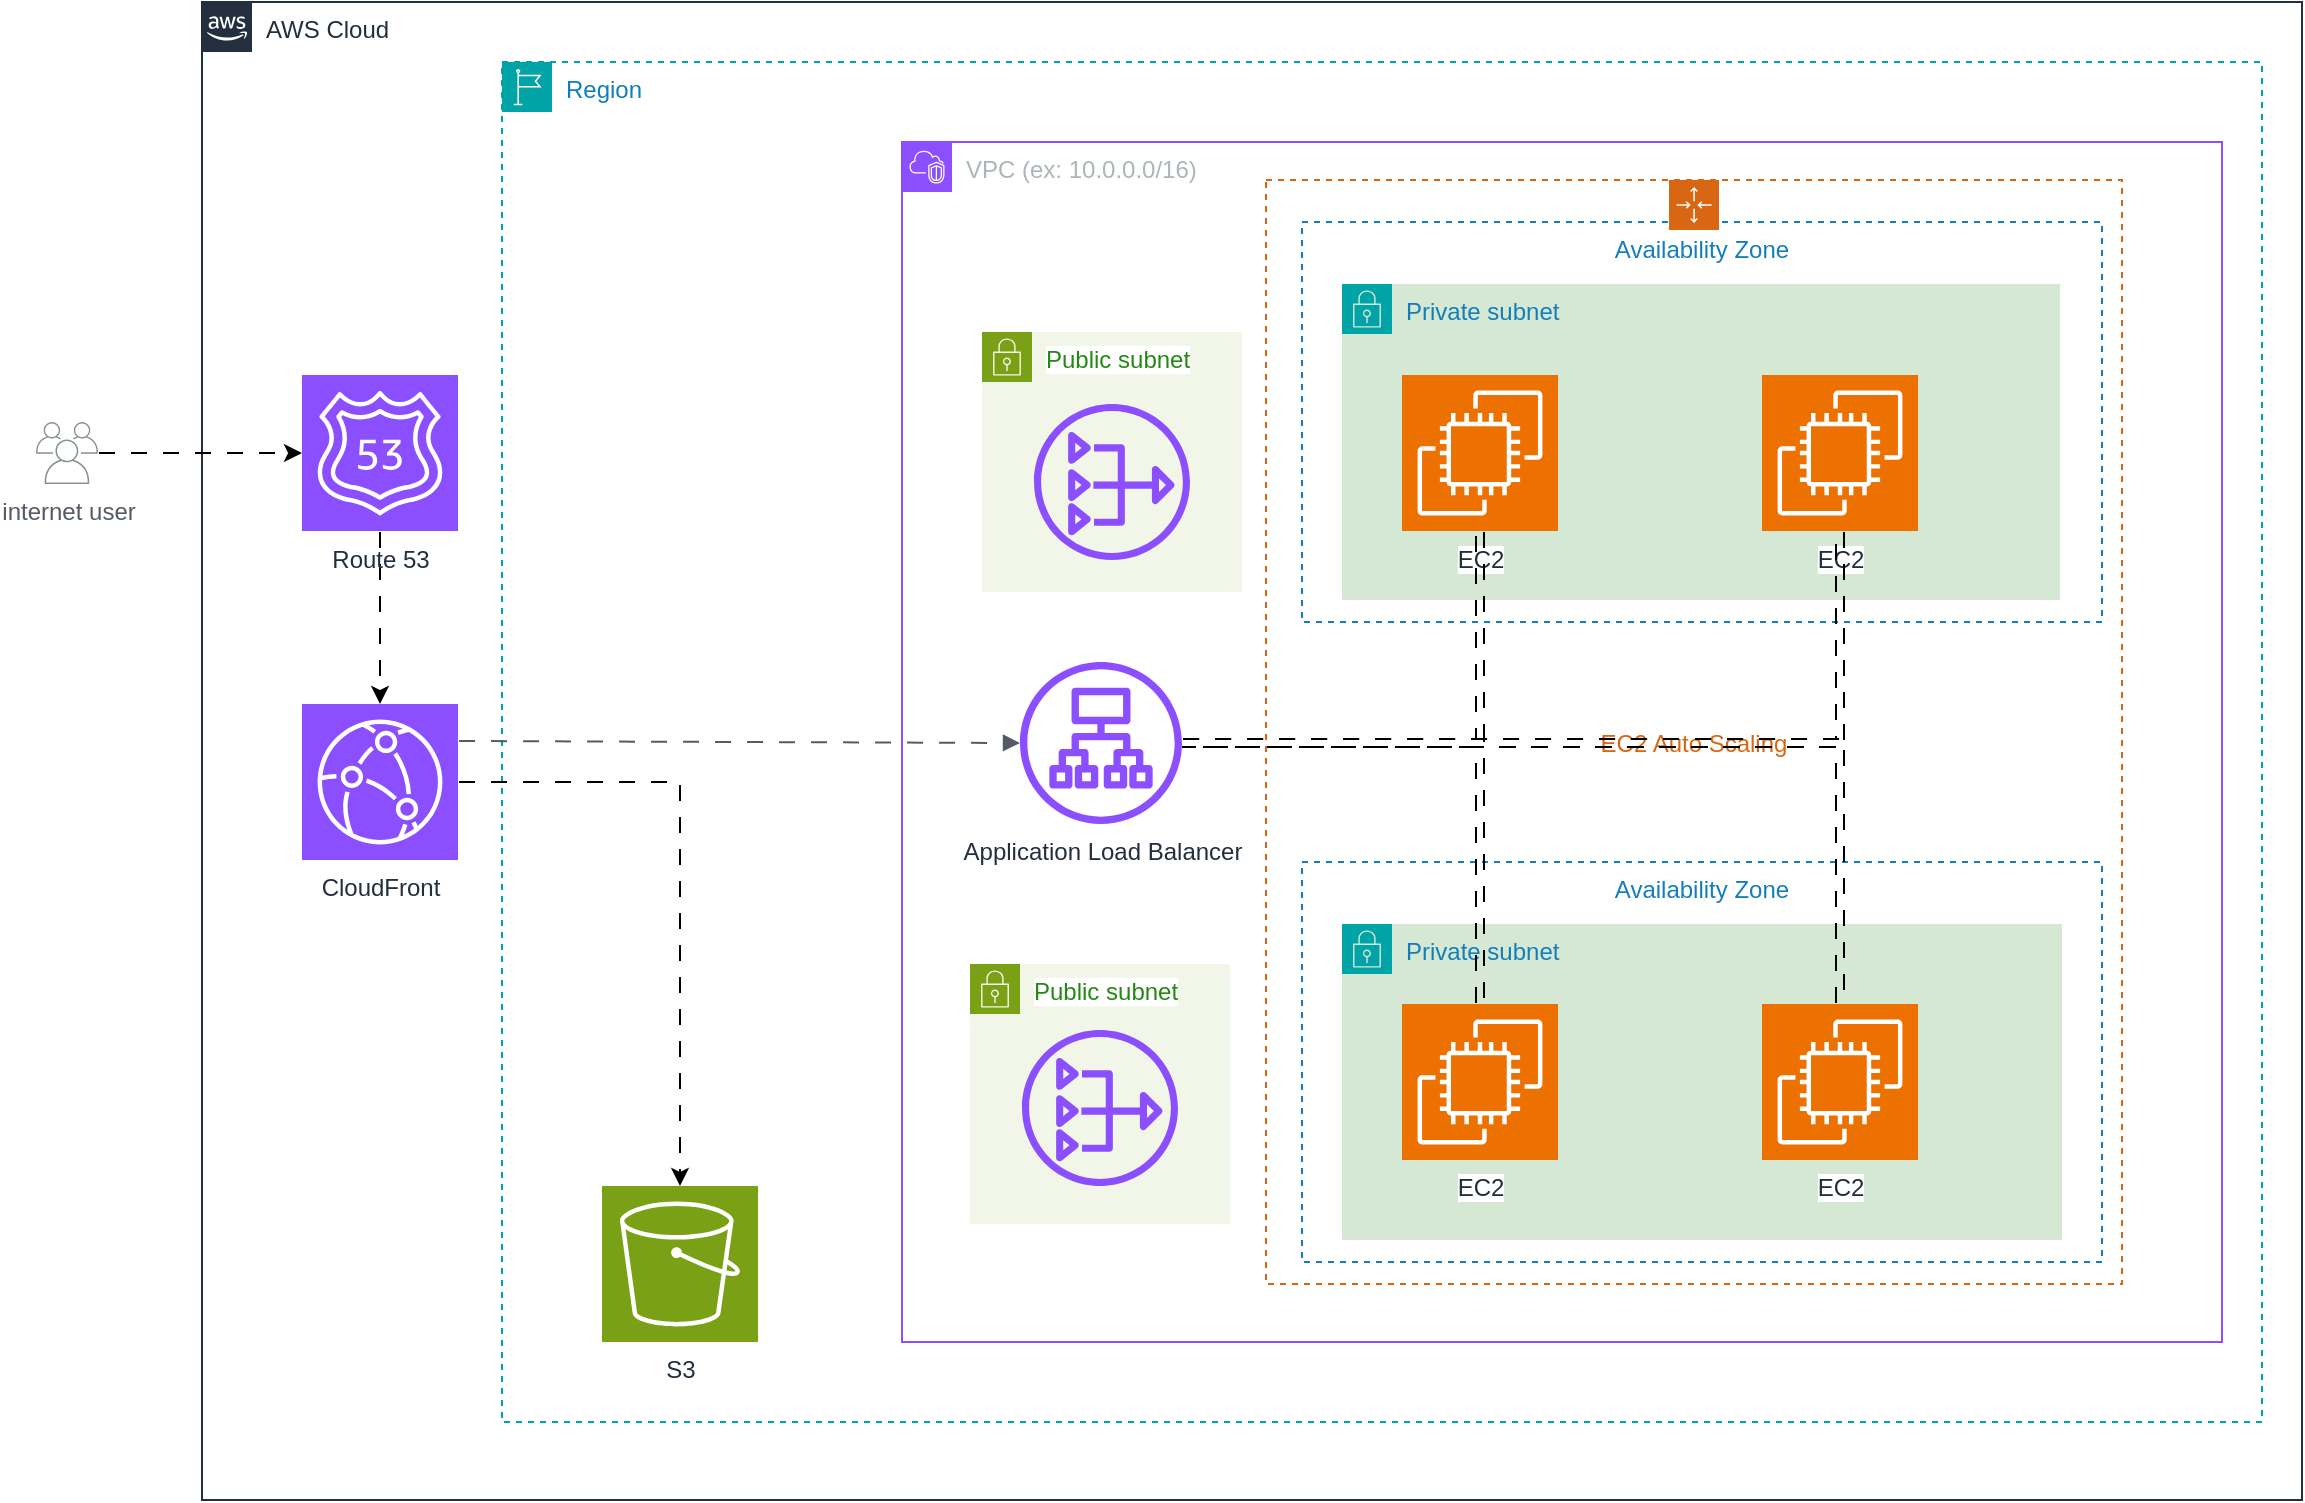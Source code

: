 <mxfile version="24.5.3" type="github">
  <diagram name="Arquitetura Tradicional (EC2)" id="drdCb34tJG41Dbc3Mt65">
    <mxGraphModel dx="2087" dy="632" grid="0" gridSize="10" guides="1" tooltips="1" connect="1" arrows="1" fold="1" page="0" pageScale="1" pageWidth="1169" pageHeight="827" background="#ffffff" math="0" shadow="0">
      <root>
        <mxCell id="0" />
        <mxCell id="1" parent="0" />
        <mxCell id="U5gBt3rsfyZc2lOhjsrW-2" value="AWS Cloud" style="points=[[0,0],[0.25,0],[0.5,0],[0.75,0],[1,0],[1,0.25],[1,0.5],[1,0.75],[1,1],[0.75,1],[0.5,1],[0.25,1],[0,1],[0,0.75],[0,0.5],[0,0.25]];outlineConnect=0;gradientColor=none;html=1;whiteSpace=wrap;fontSize=12;fontStyle=0;container=1;pointerEvents=0;collapsible=0;recursiveResize=0;shape=mxgraph.aws4.group;grIcon=mxgraph.aws4.group_aws_cloud_alt;strokeColor=#232F3E;fillColor=none;verticalAlign=top;align=left;spacingLeft=30;fontColor=#232F3E;dashed=0;labelBackgroundColor=default;" vertex="1" parent="1">
          <mxGeometry x="60" y="39" width="1050" height="749" as="geometry" />
        </mxCell>
        <mxCell id="U5gBt3rsfyZc2lOhjsrW-3" value="Region" style="points=[[0,0],[0.25,0],[0.5,0],[0.75,0],[1,0],[1,0.25],[1,0.5],[1,0.75],[1,1],[0.75,1],[0.5,1],[0.25,1],[0,1],[0,0.75],[0,0.5],[0,0.25]];outlineConnect=0;gradientColor=none;html=1;whiteSpace=wrap;fontSize=12;fontStyle=0;container=1;pointerEvents=0;collapsible=0;recursiveResize=0;shape=mxgraph.aws4.group;grIcon=mxgraph.aws4.group_region;strokeColor=#00A4A6;fillColor=none;verticalAlign=top;align=left;spacingLeft=30;fontColor=#147EBA;dashed=1;" vertex="1" parent="U5gBt3rsfyZc2lOhjsrW-2">
          <mxGeometry x="150" y="30" width="880" height="680" as="geometry" />
        </mxCell>
        <mxCell id="U5gBt3rsfyZc2lOhjsrW-4" value="VPC (ex: 10.0.0.0/16)" style="points=[[0,0],[0.25,0],[0.5,0],[0.75,0],[1,0],[1,0.25],[1,0.5],[1,0.75],[1,1],[0.75,1],[0.5,1],[0.25,1],[0,1],[0,0.75],[0,0.5],[0,0.25]];outlineConnect=0;gradientColor=none;html=1;whiteSpace=wrap;fontSize=12;fontStyle=0;container=1;pointerEvents=0;collapsible=0;recursiveResize=0;shape=mxgraph.aws4.group;grIcon=mxgraph.aws4.group_vpc2;strokeColor=#8C4FFF;fillColor=none;verticalAlign=top;align=left;spacingLeft=30;fontColor=#AAB7B8;dashed=0;" vertex="1" parent="U5gBt3rsfyZc2lOhjsrW-3">
          <mxGeometry x="200" y="40" width="660" height="600" as="geometry" />
        </mxCell>
        <mxCell id="U5gBt3rsfyZc2lOhjsrW-7" value="Availability Zone" style="fillColor=none;strokeColor=#147EBA;dashed=1;verticalAlign=top;fontStyle=0;fontColor=#147EBA;whiteSpace=wrap;html=1;" vertex="1" parent="U5gBt3rsfyZc2lOhjsrW-4">
          <mxGeometry x="200" y="360" width="400" height="200" as="geometry" />
        </mxCell>
        <mxCell id="U5gBt3rsfyZc2lOhjsrW-6" value="Availability Zone" style="fillColor=none;strokeColor=#147EBA;dashed=1;verticalAlign=top;fontStyle=0;fontColor=#147EBA;whiteSpace=wrap;html=1;" vertex="1" parent="U5gBt3rsfyZc2lOhjsrW-4">
          <mxGeometry x="200" y="40" width="400" height="200" as="geometry" />
        </mxCell>
        <mxCell id="U5gBt3rsfyZc2lOhjsrW-20" value="&lt;span style=&quot;background-color: rgb(213, 232, 212);&quot;&gt;Private subnet&lt;/span&gt;" style="points=[[0,0],[0.25,0],[0.5,0],[0.75,0],[1,0],[1,0.25],[1,0.5],[1,0.75],[1,1],[0.75,1],[0.5,1],[0.25,1],[0,1],[0,0.75],[0,0.5],[0,0.25]];outlineConnect=0;gradientColor=none;html=1;whiteSpace=wrap;fontSize=12;fontStyle=0;container=1;pointerEvents=0;collapsible=0;recursiveResize=0;shape=mxgraph.aws4.group;grIcon=mxgraph.aws4.group_security_group;grStroke=0;strokeColor=#00A4A6;fillColor=#D5E8D4;verticalAlign=top;align=left;spacingLeft=30;fontColor=#147EBA;dashed=0;fontFamily=Helvetica;labelBackgroundColor=default;fillStyle=auto;" vertex="1" parent="U5gBt3rsfyZc2lOhjsrW-4">
          <mxGeometry x="220" y="71" width="359" height="158" as="geometry" />
        </mxCell>
        <mxCell id="U5gBt3rsfyZc2lOhjsrW-28" value="EC2" style="sketch=0;points=[[0,0,0],[0.25,0,0],[0.5,0,0],[0.75,0,0],[1,0,0],[0,1,0],[0.25,1,0],[0.5,1,0],[0.75,1,0],[1,1,0],[0,0.25,0],[0,0.5,0],[0,0.75,0],[1,0.25,0],[1,0.5,0],[1,0.75,0]];outlineConnect=0;fontColor=#232F3E;fillColor=#ED7100;strokeColor=#ffffff;dashed=0;verticalLabelPosition=bottom;verticalAlign=top;align=center;html=1;fontSize=12;fontStyle=0;aspect=fixed;shape=mxgraph.aws4.resourceIcon;resIcon=mxgraph.aws4.ec2;fontFamily=Helvetica;labelBackgroundColor=default;" vertex="1" parent="U5gBt3rsfyZc2lOhjsrW-20">
          <mxGeometry x="210" y="45.5" width="78" height="78" as="geometry" />
        </mxCell>
        <mxCell id="U5gBt3rsfyZc2lOhjsrW-27" value="EC2" style="sketch=0;points=[[0,0,0],[0.25,0,0],[0.5,0,0],[0.75,0,0],[1,0,0],[0,1,0],[0.25,1,0],[0.5,1,0],[0.75,1,0],[1,1,0],[0,0.25,0],[0,0.5,0],[0,0.75,0],[1,0.25,0],[1,0.5,0],[1,0.75,0]];outlineConnect=0;fontColor=#232F3E;fillColor=#ED7100;strokeColor=#ffffff;dashed=0;verticalLabelPosition=bottom;verticalAlign=top;align=center;html=1;fontSize=12;fontStyle=0;aspect=fixed;shape=mxgraph.aws4.resourceIcon;resIcon=mxgraph.aws4.ec2;fontFamily=Helvetica;labelBackgroundColor=default;" vertex="1" parent="U5gBt3rsfyZc2lOhjsrW-20">
          <mxGeometry x="30" y="45.5" width="78" height="78" as="geometry" />
        </mxCell>
        <mxCell id="U5gBt3rsfyZc2lOhjsrW-40" value="EC2 Auto Scaling&lt;br&gt;&lt;br&gt;" style="points=[[0,0],[0.25,0],[0.5,0],[0.75,0],[1,0],[1,0.25],[1,0.5],[1,0.75],[1,1],[0.75,1],[0.5,1],[0.25,1],[0,1],[0,0.75],[0,0.5],[0,0.25]];outlineConnect=0;gradientColor=none;whiteSpace=wrap;fontSize=12;fontStyle=0;container=1;pointerEvents=0;collapsible=0;recursiveResize=0;shape=mxgraph.aws4.groupCenter;grIcon=mxgraph.aws4.group_auto_scaling_group;grStroke=1;strokeColor=#D86613;fillColor=none;verticalAlign=middle;align=center;fontColor=#D86613;dashed=1;spacingTop=25;fontFamily=Helvetica;labelBackgroundColor=default;labelPosition=center;verticalLabelPosition=middle;textShadow=0;html=1;" vertex="1" parent="U5gBt3rsfyZc2lOhjsrW-20">
          <mxGeometry x="-38" y="-52" width="428" height="552" as="geometry" />
        </mxCell>
        <mxCell id="U5gBt3rsfyZc2lOhjsrW-36" style="edgeStyle=orthogonalEdgeStyle;rounded=0;orthogonalLoop=1;jettySize=auto;html=1;strokeColor=default;align=center;verticalAlign=middle;fontFamily=Helvetica;fontSize=11;fontColor=default;labelBackgroundColor=default;endArrow=classic;flowAnimation=1;shape=link;" edge="1" parent="U5gBt3rsfyZc2lOhjsrW-4" source="U5gBt3rsfyZc2lOhjsrW-18" target="U5gBt3rsfyZc2lOhjsrW-27">
          <mxGeometry relative="1" as="geometry" />
        </mxCell>
        <mxCell id="U5gBt3rsfyZc2lOhjsrW-39" style="edgeStyle=orthogonalEdgeStyle;rounded=0;orthogonalLoop=1;jettySize=auto;html=1;strokeColor=default;align=center;verticalAlign=middle;fontFamily=Helvetica;fontSize=11;fontColor=default;labelBackgroundColor=default;endArrow=classic;flowAnimation=1;shape=link;" edge="1" parent="U5gBt3rsfyZc2lOhjsrW-4" source="U5gBt3rsfyZc2lOhjsrW-18" target="U5gBt3rsfyZc2lOhjsrW-28">
          <mxGeometry relative="1" as="geometry" />
        </mxCell>
        <mxCell id="U5gBt3rsfyZc2lOhjsrW-18" value="Application Load Balancer" style="sketch=0;outlineConnect=0;fontColor=#232F3E;gradientColor=none;fillColor=#8C4FFF;strokeColor=none;dashed=0;verticalLabelPosition=bottom;verticalAlign=top;align=center;html=1;fontSize=12;fontStyle=0;aspect=fixed;pointerEvents=1;shape=mxgraph.aws4.application_load_balancer;fontFamily=Helvetica;labelBackgroundColor=default;" vertex="1" parent="U5gBt3rsfyZc2lOhjsrW-4">
          <mxGeometry x="59" y="260" width="81" height="81" as="geometry" />
        </mxCell>
        <mxCell id="U5gBt3rsfyZc2lOhjsrW-24" value="&lt;span style=&quot;background-color: rgb(213, 232, 212);&quot;&gt;Private subnet&lt;/span&gt;" style="points=[[0,0],[0.25,0],[0.5,0],[0.75,0],[1,0],[1,0.25],[1,0.5],[1,0.75],[1,1],[0.75,1],[0.5,1],[0.25,1],[0,1],[0,0.75],[0,0.5],[0,0.25]];outlineConnect=0;gradientColor=none;html=1;whiteSpace=wrap;fontSize=12;fontStyle=0;container=1;pointerEvents=0;collapsible=0;recursiveResize=0;shape=mxgraph.aws4.group;grIcon=mxgraph.aws4.group_security_group;grStroke=0;strokeColor=#00A4A6;fillColor=#D5E8D4;verticalAlign=top;align=left;spacingLeft=30;fontColor=#147EBA;dashed=0;fontFamily=Helvetica;labelBackgroundColor=default;" vertex="1" parent="U5gBt3rsfyZc2lOhjsrW-4">
          <mxGeometry x="220" y="391" width="360" height="158" as="geometry" />
        </mxCell>
        <mxCell id="U5gBt3rsfyZc2lOhjsrW-25" value="EC2" style="sketch=0;points=[[0,0,0],[0.25,0,0],[0.5,0,0],[0.75,0,0],[1,0,0],[0,1,0],[0.25,1,0],[0.5,1,0],[0.75,1,0],[1,1,0],[0,0.25,0],[0,0.5,0],[0,0.75,0],[1,0.25,0],[1,0.5,0],[1,0.75,0]];outlineConnect=0;fontColor=#232F3E;fillColor=#ED7100;strokeColor=#ffffff;dashed=0;verticalLabelPosition=bottom;verticalAlign=top;align=center;html=1;fontSize=12;fontStyle=0;aspect=fixed;shape=mxgraph.aws4.resourceIcon;resIcon=mxgraph.aws4.ec2;fontFamily=Helvetica;labelBackgroundColor=default;" vertex="1" parent="U5gBt3rsfyZc2lOhjsrW-24">
          <mxGeometry x="30" y="40" width="78" height="78" as="geometry" />
        </mxCell>
        <mxCell id="U5gBt3rsfyZc2lOhjsrW-26" value="EC2" style="sketch=0;points=[[0,0,0],[0.25,0,0],[0.5,0,0],[0.75,0,0],[1,0,0],[0,1,0],[0.25,1,0],[0.5,1,0],[0.75,1,0],[1,1,0],[0,0.25,0],[0,0.5,0],[0,0.75,0],[1,0.25,0],[1,0.5,0],[1,0.75,0]];outlineConnect=0;fontColor=#232F3E;fillColor=#ED7100;strokeColor=#ffffff;dashed=0;verticalLabelPosition=bottom;verticalAlign=top;align=center;html=1;fontSize=12;fontStyle=0;aspect=fixed;shape=mxgraph.aws4.resourceIcon;resIcon=mxgraph.aws4.ec2;fontFamily=Helvetica;labelBackgroundColor=default;" vertex="1" parent="U5gBt3rsfyZc2lOhjsrW-24">
          <mxGeometry x="210" y="40" width="78" height="78" as="geometry" />
        </mxCell>
        <mxCell id="U5gBt3rsfyZc2lOhjsrW-31" value="Public subnet" style="points=[[0,0],[0.25,0],[0.5,0],[0.75,0],[1,0],[1,0.25],[1,0.5],[1,0.75],[1,1],[0.75,1],[0.5,1],[0.25,1],[0,1],[0,0.75],[0,0.5],[0,0.25]];outlineConnect=0;gradientColor=none;html=1;whiteSpace=wrap;fontSize=12;fontStyle=0;container=1;pointerEvents=0;collapsible=0;recursiveResize=0;shape=mxgraph.aws4.group;grIcon=mxgraph.aws4.group_security_group;grStroke=0;strokeColor=#7AA116;fillColor=#F2F6E8;verticalAlign=top;align=left;spacingLeft=30;fontColor=#248814;dashed=0;fontFamily=Helvetica;labelBackgroundColor=default;" vertex="1" parent="U5gBt3rsfyZc2lOhjsrW-4">
          <mxGeometry x="34" y="411" width="130" height="130" as="geometry" />
        </mxCell>
        <mxCell id="U5gBt3rsfyZc2lOhjsrW-34" value="" style="sketch=0;outlineConnect=0;fontColor=#232F3E;gradientColor=none;fillColor=#8C4FFF;strokeColor=none;dashed=0;verticalLabelPosition=bottom;verticalAlign=top;align=center;html=1;fontSize=12;fontStyle=0;aspect=fixed;pointerEvents=1;shape=mxgraph.aws4.nat_gateway;fontFamily=Helvetica;labelBackgroundColor=default;" vertex="1" parent="U5gBt3rsfyZc2lOhjsrW-31">
          <mxGeometry x="26" y="33" width="78" height="78" as="geometry" />
        </mxCell>
        <mxCell id="U5gBt3rsfyZc2lOhjsrW-38" style="edgeStyle=orthogonalEdgeStyle;rounded=0;orthogonalLoop=1;jettySize=auto;html=1;strokeColor=default;align=center;verticalAlign=middle;fontFamily=Helvetica;fontSize=11;fontColor=default;labelBackgroundColor=default;endArrow=classic;flowAnimation=1;shadow=0;shape=link;" edge="1" parent="U5gBt3rsfyZc2lOhjsrW-4" source="U5gBt3rsfyZc2lOhjsrW-18" target="U5gBt3rsfyZc2lOhjsrW-26">
          <mxGeometry relative="1" as="geometry" />
        </mxCell>
        <mxCell id="U5gBt3rsfyZc2lOhjsrW-37" style="edgeStyle=orthogonalEdgeStyle;rounded=0;orthogonalLoop=1;jettySize=auto;html=1;strokeColor=default;align=center;verticalAlign=middle;fontFamily=Helvetica;fontSize=11;fontColor=default;labelBackgroundColor=default;endArrow=classic;flowAnimation=1;shape=link;" edge="1" parent="U5gBt3rsfyZc2lOhjsrW-4" source="U5gBt3rsfyZc2lOhjsrW-18" target="U5gBt3rsfyZc2lOhjsrW-25">
          <mxGeometry relative="1" as="geometry" />
        </mxCell>
        <mxCell id="U5gBt3rsfyZc2lOhjsrW-16" value="S3" style="sketch=0;points=[[0,0,0],[0.25,0,0],[0.5,0,0],[0.75,0,0],[1,0,0],[0,1,0],[0.25,1,0],[0.5,1,0],[0.75,1,0],[1,1,0],[0,0.25,0],[0,0.5,0],[0,0.75,0],[1,0.25,0],[1,0.5,0],[1,0.75,0]];outlineConnect=0;fontColor=#232F3E;fillColor=#7AA116;strokeColor=#ffffff;dashed=0;verticalLabelPosition=bottom;verticalAlign=top;align=center;html=1;fontSize=12;fontStyle=0;aspect=fixed;shape=mxgraph.aws4.resourceIcon;resIcon=mxgraph.aws4.s3;fontFamily=Helvetica;labelBackgroundColor=default;" vertex="1" parent="U5gBt3rsfyZc2lOhjsrW-3">
          <mxGeometry x="50" y="562" width="78" height="78" as="geometry" />
        </mxCell>
        <mxCell id="U5gBt3rsfyZc2lOhjsrW-15" style="edgeStyle=orthogonalEdgeStyle;rounded=0;orthogonalLoop=1;jettySize=auto;html=1;strokeColor=default;align=center;verticalAlign=middle;fontFamily=Helvetica;fontSize=11;fontColor=default;labelBackgroundColor=default;endArrow=classic;flowAnimation=1;" edge="1" parent="U5gBt3rsfyZc2lOhjsrW-2" source="U5gBt3rsfyZc2lOhjsrW-10" target="U5gBt3rsfyZc2lOhjsrW-14">
          <mxGeometry relative="1" as="geometry" />
        </mxCell>
        <mxCell id="U5gBt3rsfyZc2lOhjsrW-10" value="Route 53" style="sketch=0;points=[[0,0,0],[0.25,0,0],[0.5,0,0],[0.75,0,0],[1,0,0],[0,1,0],[0.25,1,0],[0.5,1,0],[0.75,1,0],[1,1,0],[0,0.25,0],[0,0.5,0],[0,0.75,0],[1,0.25,0],[1,0.5,0],[1,0.75,0]];outlineConnect=0;fontColor=#232F3E;fillColor=#8C4FFF;strokeColor=#ffffff;dashed=0;verticalLabelPosition=bottom;verticalAlign=top;align=center;html=1;fontSize=12;fontStyle=0;aspect=fixed;shape=mxgraph.aws4.resourceIcon;resIcon=mxgraph.aws4.route_53;" vertex="1" parent="U5gBt3rsfyZc2lOhjsrW-2">
          <mxGeometry x="50" y="186.5" width="78" height="78" as="geometry" />
        </mxCell>
        <mxCell id="U5gBt3rsfyZc2lOhjsrW-17" style="edgeStyle=orthogonalEdgeStyle;rounded=0;orthogonalLoop=1;jettySize=auto;html=1;strokeColor=default;align=center;verticalAlign=middle;fontFamily=Helvetica;fontSize=11;fontColor=default;labelBackgroundColor=default;endArrow=classic;flowAnimation=1;" edge="1" parent="U5gBt3rsfyZc2lOhjsrW-2" source="U5gBt3rsfyZc2lOhjsrW-14" target="U5gBt3rsfyZc2lOhjsrW-16">
          <mxGeometry relative="1" as="geometry" />
        </mxCell>
        <mxCell id="U5gBt3rsfyZc2lOhjsrW-14" value="CloudFront" style="sketch=0;points=[[0,0,0],[0.25,0,0],[0.5,0,0],[0.75,0,0],[1,0,0],[0,1,0],[0.25,1,0],[0.5,1,0],[0.75,1,0],[1,1,0],[0,0.25,0],[0,0.5,0],[0,0.75,0],[1,0.25,0],[1,0.5,0],[1,0.75,0]];outlineConnect=0;fontColor=#232F3E;fillColor=#8C4FFF;strokeColor=#ffffff;dashed=0;verticalLabelPosition=bottom;verticalAlign=top;align=center;html=1;fontSize=12;fontStyle=0;aspect=fixed;shape=mxgraph.aws4.resourceIcon;resIcon=mxgraph.aws4.cloudfront;fontFamily=Helvetica;labelBackgroundColor=default;" vertex="1" parent="U5gBt3rsfyZc2lOhjsrW-2">
          <mxGeometry x="50" y="351" width="78" height="78" as="geometry" />
        </mxCell>
        <mxCell id="U5gBt3rsfyZc2lOhjsrW-29" value="" style="edgeStyle=orthogonalEdgeStyle;html=1;endArrow=block;elbow=vertical;startArrow=none;endFill=1;strokeColor=#545B64;rounded=0;align=center;verticalAlign=middle;fontFamily=Helvetica;fontSize=11;fontColor=default;labelBackgroundColor=default;flowAnimation=1;" edge="1" parent="U5gBt3rsfyZc2lOhjsrW-2" target="U5gBt3rsfyZc2lOhjsrW-18">
          <mxGeometry width="100" relative="1" as="geometry">
            <mxPoint x="128" y="369.5" as="sourcePoint" />
            <mxPoint x="228" y="369.5" as="targetPoint" />
          </mxGeometry>
        </mxCell>
        <mxCell id="U5gBt3rsfyZc2lOhjsrW-9" value="internet user" style="sketch=0;outlineConnect=0;gradientColor=none;fontColor=#545B64;strokeColor=none;fillColor=#879196;dashed=0;verticalLabelPosition=bottom;verticalAlign=top;align=center;html=1;fontSize=12;fontStyle=0;aspect=fixed;shape=mxgraph.aws4.illustration_users;pointerEvents=1" vertex="1" parent="1">
          <mxGeometry x="-23" y="249" width="31" height="31" as="geometry" />
        </mxCell>
        <mxCell id="U5gBt3rsfyZc2lOhjsrW-11" value="" style="edgeStyle=orthogonalEdgeStyle;rounded=0;orthogonalLoop=1;jettySize=auto;html=1;flowAnimation=1;" edge="1" parent="1" source="U5gBt3rsfyZc2lOhjsrW-9" target="U5gBt3rsfyZc2lOhjsrW-10">
          <mxGeometry relative="1" as="geometry" />
        </mxCell>
        <mxCell id="U5gBt3rsfyZc2lOhjsrW-33" value="Public subnet" style="points=[[0,0],[0.25,0],[0.5,0],[0.75,0],[1,0],[1,0.25],[1,0.5],[1,0.75],[1,1],[0.75,1],[0.5,1],[0.25,1],[0,1],[0,0.75],[0,0.5],[0,0.25]];outlineConnect=0;gradientColor=none;html=1;whiteSpace=wrap;fontSize=12;fontStyle=0;container=1;pointerEvents=0;collapsible=0;recursiveResize=0;shape=mxgraph.aws4.group;grIcon=mxgraph.aws4.group_security_group;grStroke=0;strokeColor=#7AA116;fillColor=#F2F6E8;verticalAlign=top;align=left;spacingLeft=30;fontColor=#248814;dashed=0;fontFamily=Helvetica;labelBackgroundColor=default;" vertex="1" parent="1">
          <mxGeometry x="450" y="204" width="130" height="130" as="geometry" />
        </mxCell>
        <mxCell id="U5gBt3rsfyZc2lOhjsrW-35" value="" style="sketch=0;outlineConnect=0;fontColor=#232F3E;gradientColor=none;fillColor=#8C4FFF;strokeColor=none;dashed=0;verticalLabelPosition=bottom;verticalAlign=top;align=center;html=1;fontSize=12;fontStyle=0;aspect=fixed;pointerEvents=1;shape=mxgraph.aws4.nat_gateway;fontFamily=Helvetica;labelBackgroundColor=default;" vertex="1" parent="U5gBt3rsfyZc2lOhjsrW-33">
          <mxGeometry x="26" y="36" width="78" height="78" as="geometry" />
        </mxCell>
      </root>
    </mxGraphModel>
  </diagram>
</mxfile>
